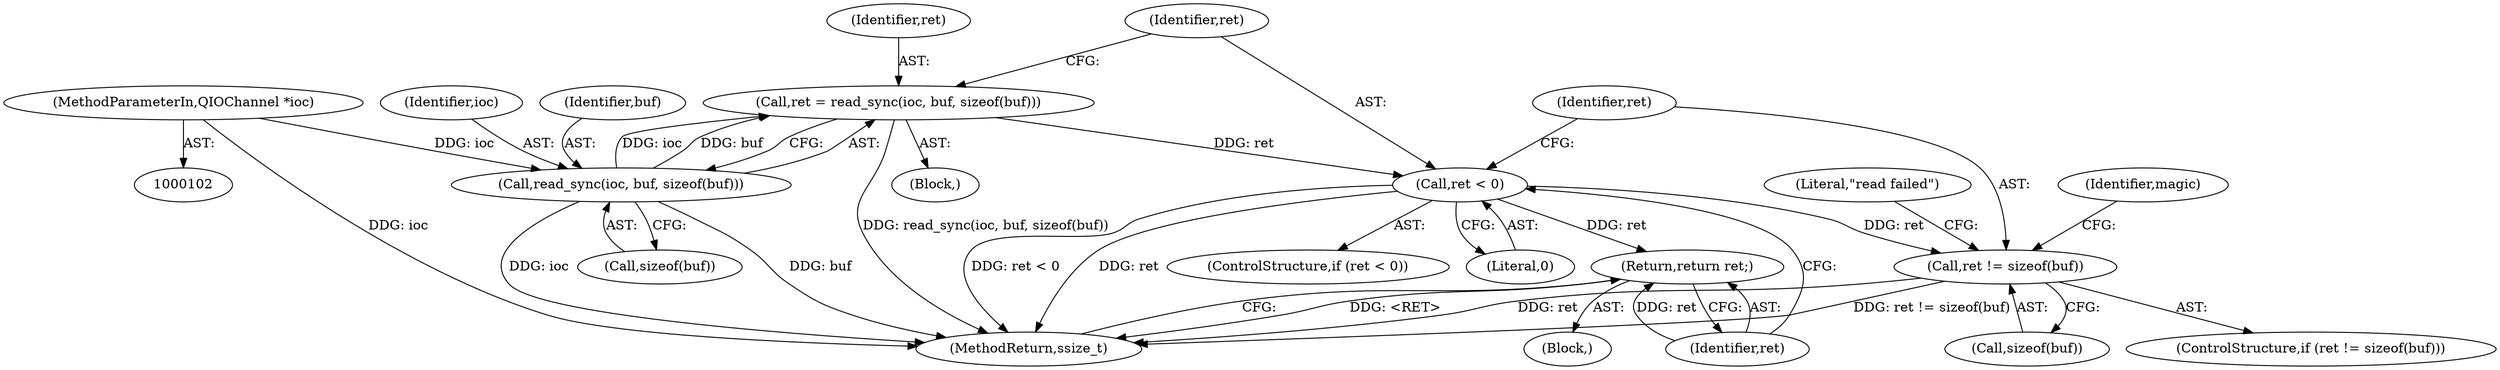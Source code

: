 digraph "1_qemu_ff82911cd3f69f028f2537825c9720ff78bc3f19_0@del" {
"1000117" [label="(Call,ret < 0)"];
"1000109" [label="(Call,ret = read_sync(ioc, buf, sizeof(buf)))"];
"1000111" [label="(Call,read_sync(ioc, buf, sizeof(buf)))"];
"1000103" [label="(MethodParameterIn,QIOChannel *ioc)"];
"1000121" [label="(Return,return ret;)"];
"1000124" [label="(Call,ret != sizeof(buf))"];
"1000111" [label="(Call,read_sync(ioc, buf, sizeof(buf)))"];
"1000110" [label="(Identifier,ret)"];
"1000109" [label="(Call,ret = read_sync(ioc, buf, sizeof(buf)))"];
"1000112" [label="(Identifier,ioc)"];
"1000120" [label="(Block,)"];
"1000130" [label="(Literal,\"read failed\")"];
"1000121" [label="(Return,return ret;)"];
"1000123" [label="(ControlStructure,if (ret != sizeof(buf)))"];
"1000119" [label="(Literal,0)"];
"1000124" [label="(Call,ret != sizeof(buf))"];
"1000114" [label="(Call,sizeof(buf))"];
"1000196" [label="(MethodReturn,ssize_t)"];
"1000125" [label="(Identifier,ret)"];
"1000122" [label="(Identifier,ret)"];
"1000116" [label="(ControlStructure,if (ret < 0))"];
"1000103" [label="(MethodParameterIn,QIOChannel *ioc)"];
"1000105" [label="(Block,)"];
"1000118" [label="(Identifier,ret)"];
"1000135" [label="(Identifier,magic)"];
"1000126" [label="(Call,sizeof(buf))"];
"1000113" [label="(Identifier,buf)"];
"1000117" [label="(Call,ret < 0)"];
"1000117" -> "1000116"  [label="AST: "];
"1000117" -> "1000119"  [label="CFG: "];
"1000118" -> "1000117"  [label="AST: "];
"1000119" -> "1000117"  [label="AST: "];
"1000122" -> "1000117"  [label="CFG: "];
"1000125" -> "1000117"  [label="CFG: "];
"1000117" -> "1000196"  [label="DDG: ret"];
"1000117" -> "1000196"  [label="DDG: ret < 0"];
"1000109" -> "1000117"  [label="DDG: ret"];
"1000117" -> "1000121"  [label="DDG: ret"];
"1000117" -> "1000124"  [label="DDG: ret"];
"1000109" -> "1000105"  [label="AST: "];
"1000109" -> "1000111"  [label="CFG: "];
"1000110" -> "1000109"  [label="AST: "];
"1000111" -> "1000109"  [label="AST: "];
"1000118" -> "1000109"  [label="CFG: "];
"1000109" -> "1000196"  [label="DDG: read_sync(ioc, buf, sizeof(buf))"];
"1000111" -> "1000109"  [label="DDG: ioc"];
"1000111" -> "1000109"  [label="DDG: buf"];
"1000111" -> "1000114"  [label="CFG: "];
"1000112" -> "1000111"  [label="AST: "];
"1000113" -> "1000111"  [label="AST: "];
"1000114" -> "1000111"  [label="AST: "];
"1000111" -> "1000196"  [label="DDG: ioc"];
"1000111" -> "1000196"  [label="DDG: buf"];
"1000103" -> "1000111"  [label="DDG: ioc"];
"1000103" -> "1000102"  [label="AST: "];
"1000103" -> "1000196"  [label="DDG: ioc"];
"1000121" -> "1000120"  [label="AST: "];
"1000121" -> "1000122"  [label="CFG: "];
"1000122" -> "1000121"  [label="AST: "];
"1000196" -> "1000121"  [label="CFG: "];
"1000121" -> "1000196"  [label="DDG: <RET>"];
"1000122" -> "1000121"  [label="DDG: ret"];
"1000124" -> "1000123"  [label="AST: "];
"1000124" -> "1000126"  [label="CFG: "];
"1000125" -> "1000124"  [label="AST: "];
"1000126" -> "1000124"  [label="AST: "];
"1000130" -> "1000124"  [label="CFG: "];
"1000135" -> "1000124"  [label="CFG: "];
"1000124" -> "1000196"  [label="DDG: ret"];
"1000124" -> "1000196"  [label="DDG: ret != sizeof(buf)"];
}
